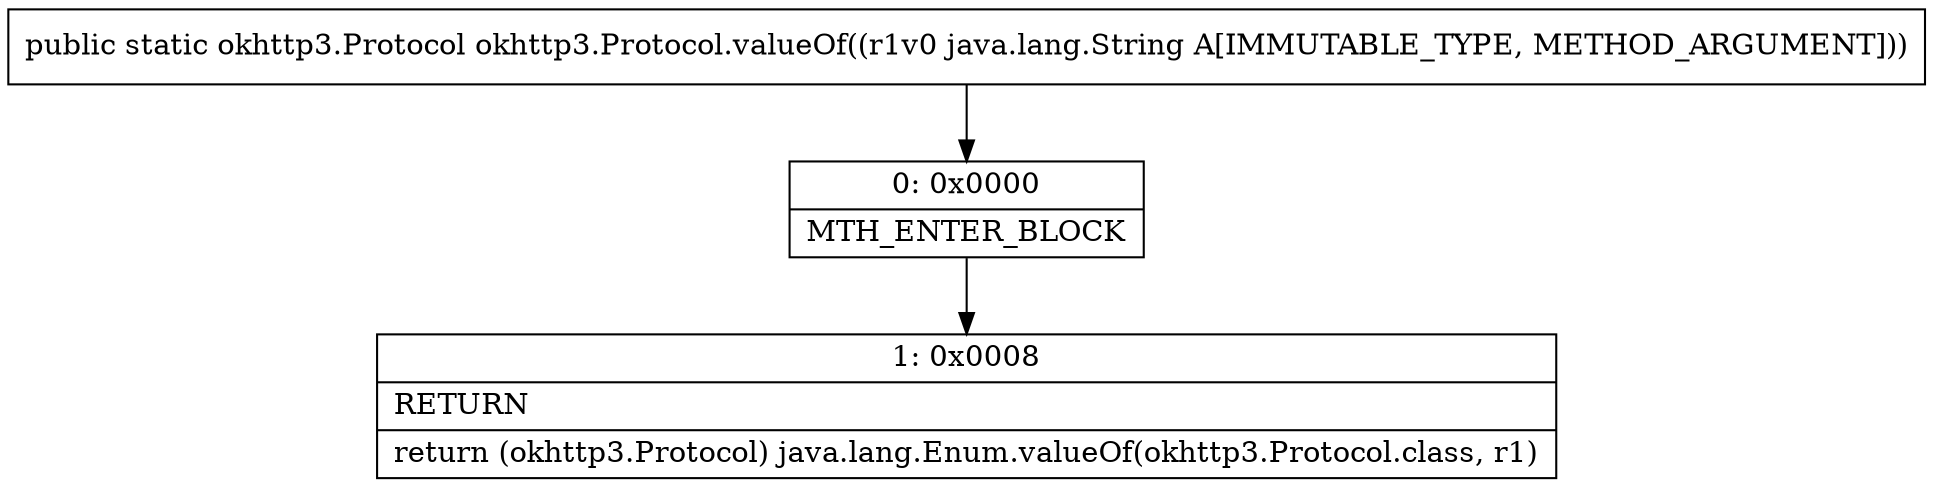 digraph "CFG forokhttp3.Protocol.valueOf(Ljava\/lang\/String;)Lokhttp3\/Protocol;" {
Node_0 [shape=record,label="{0\:\ 0x0000|MTH_ENTER_BLOCK\l}"];
Node_1 [shape=record,label="{1\:\ 0x0008|RETURN\l|return (okhttp3.Protocol) java.lang.Enum.valueOf(okhttp3.Protocol.class, r1)\l}"];
MethodNode[shape=record,label="{public static okhttp3.Protocol okhttp3.Protocol.valueOf((r1v0 java.lang.String A[IMMUTABLE_TYPE, METHOD_ARGUMENT])) }"];
MethodNode -> Node_0;
Node_0 -> Node_1;
}

